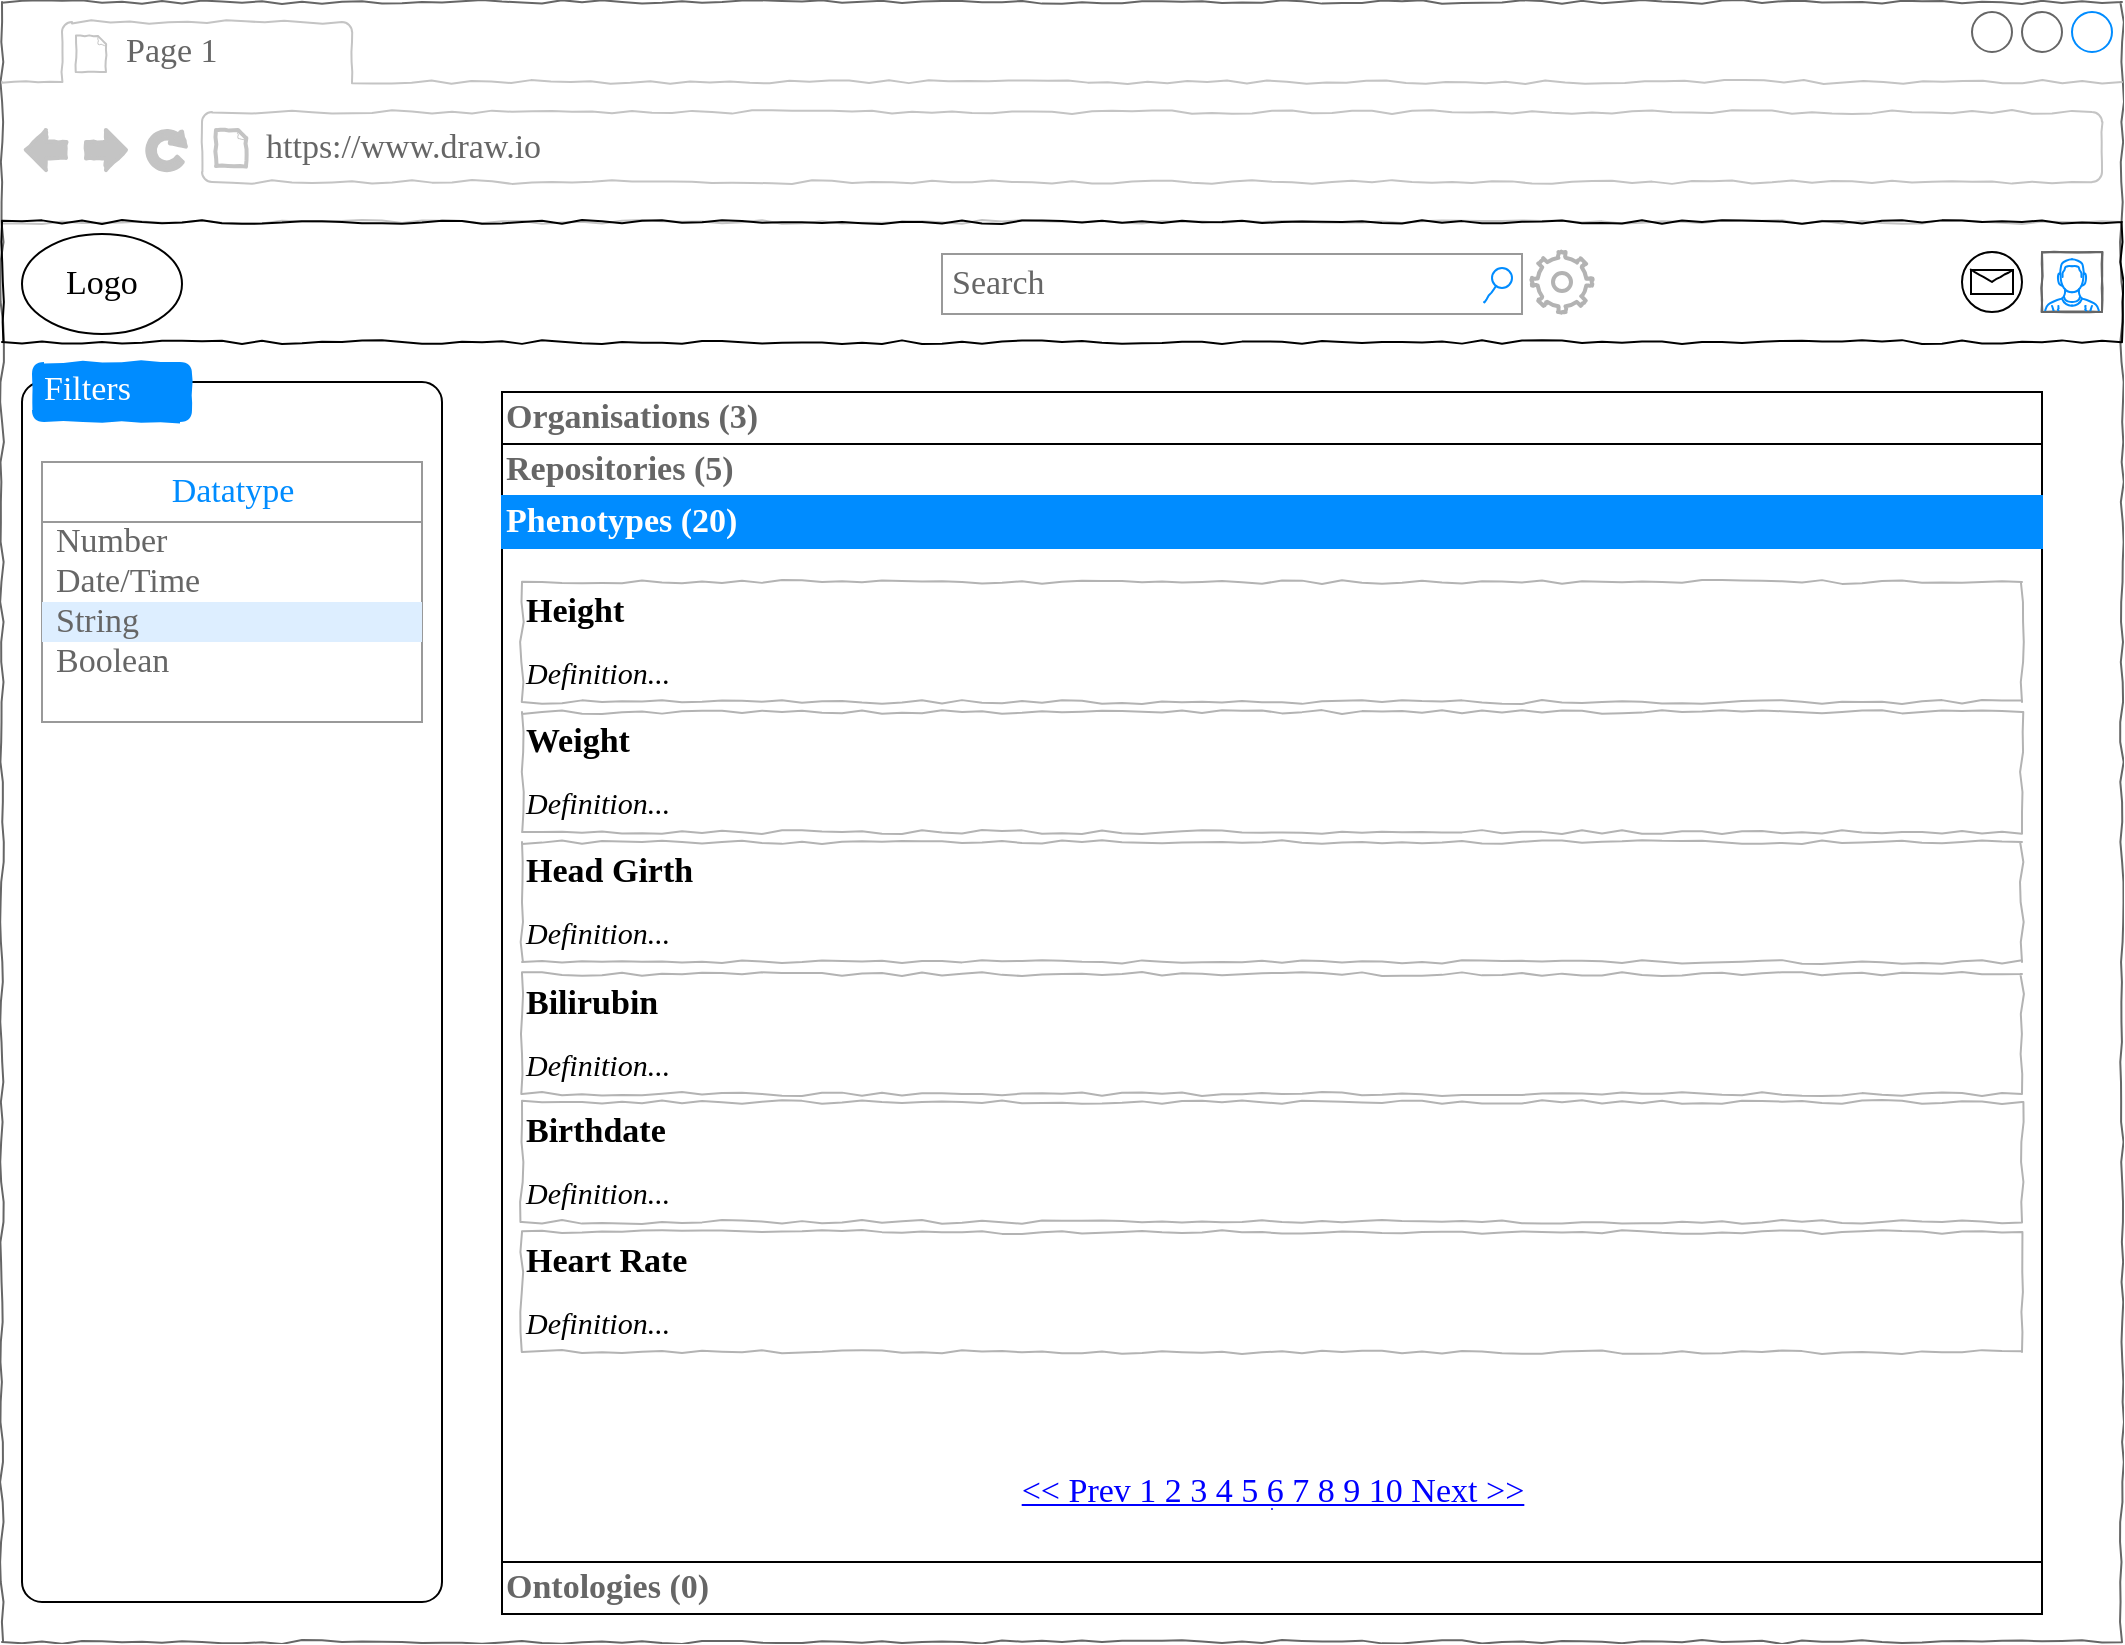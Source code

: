 <mxfile version="15.4.0" type="device"><diagram name="Page-1" id="03018318-947c-dd8e-b7a3-06fadd420f32"><mxGraphModel dx="1422" dy="810" grid="1" gridSize="10" guides="1" tooltips="1" connect="1" arrows="1" fold="1" page="1" pageScale="1" pageWidth="1100" pageHeight="850" background="none" math="0" shadow="0"><root><mxCell id="0"/><mxCell id="1" parent="0"/><mxCell id="9NFUKAFDBnaGH2cbkoem-1" value="" style="strokeWidth=1;shadow=0;dashed=0;align=left;html=1;shape=mxgraph.mockup.containers.browserWindow;rSize=0;strokeColor=#666666;strokeColor2=#008cff;strokeColor3=#c4c4c4;mainText=,;recursiveResize=0;rounded=0;comic=1;fontFamily=Verdana;fillColor=none;" vertex="1" parent="1"><mxGeometry x="20" y="10" width="1060" height="820" as="geometry"/></mxCell><mxCell id="9NFUKAFDBnaGH2cbkoem-2" value="Page 1" style="strokeWidth=1;shadow=0;dashed=0;align=center;html=1;shape=mxgraph.mockup.containers.anchor;fontSize=17;fontColor=#666666;align=left;rounded=0;comic=1;fontFamily=Verdana;fillColor=none;" vertex="1" parent="9NFUKAFDBnaGH2cbkoem-1"><mxGeometry x="60" y="12" width="110" height="26" as="geometry"/></mxCell><mxCell id="9NFUKAFDBnaGH2cbkoem-3" value="https://www.draw.io" style="strokeWidth=1;shadow=0;dashed=0;align=center;html=1;shape=mxgraph.mockup.containers.anchor;rSize=0;fontSize=17;fontColor=#666666;align=left;rounded=0;comic=1;fontFamily=Verdana;fillColor=none;" vertex="1" parent="9NFUKAFDBnaGH2cbkoem-1"><mxGeometry x="130" y="60" width="250" height="26" as="geometry"/></mxCell><mxCell id="9NFUKAFDBnaGH2cbkoem-4" value="" style="rounded=0;whiteSpace=wrap;html=1;shadow=0;comic=1;fontFamily=Verdana;strokeWidth=1;fillColor=none;" vertex="1" parent="9NFUKAFDBnaGH2cbkoem-1"><mxGeometry y="110" width="1060" height="60" as="geometry"/></mxCell><mxCell id="9NFUKAFDBnaGH2cbkoem-5" value="Logo" style="ellipse;whiteSpace=wrap;html=1;rounded=0;shadow=0;comic=1;fontFamily=Verdana;strokeWidth=1;fillColor=none;fontSize=17;" vertex="1" parent="9NFUKAFDBnaGH2cbkoem-1"><mxGeometry x="10" y="116" width="80" height="50" as="geometry"/></mxCell><mxCell id="9NFUKAFDBnaGH2cbkoem-6" value="" style="verticalLabelPosition=bottom;shadow=0;dashed=0;align=center;html=1;verticalAlign=top;strokeWidth=1;shape=mxgraph.mockup.containers.userMale;strokeColor=#666666;strokeColor2=#008cff;rounded=0;comic=1;fontFamily=Verdana;fontSize=17;fillColor=none;" vertex="1" parent="9NFUKAFDBnaGH2cbkoem-1"><mxGeometry x="1020" y="125" width="30" height="30" as="geometry"/></mxCell><mxCell id="9NFUKAFDBnaGH2cbkoem-9" value="" style="points=[[0.145,0.145,0],[0.5,0,0],[0.855,0.145,0],[1,0.5,0],[0.855,0.855,0],[0.5,1,0],[0.145,0.855,0],[0,0.5,0]];shape=mxgraph.bpmn.event;html=1;verticalLabelPosition=bottom;labelBackgroundColor=#ffffff;verticalAlign=top;align=center;perimeter=ellipsePerimeter;outlineConnect=0;aspect=fixed;outline=standard;symbol=message;rounded=0;shadow=0;comic=1;fontFamily=Verdana;fontSize=17;strokeWidth=1;fillColor=none;" vertex="1" parent="9NFUKAFDBnaGH2cbkoem-1"><mxGeometry x="980" y="125" width="30" height="30" as="geometry"/></mxCell><mxCell id="9NFUKAFDBnaGH2cbkoem-10" value="Search" style="strokeWidth=1;shadow=0;dashed=0;align=center;html=1;shape=mxgraph.mockup.forms.searchBox;strokeColor=#999999;mainText=;strokeColor2=#008cff;fontColor=#666666;fontSize=17;align=left;spacingLeft=3;rounded=0;comic=1;fontFamily=Verdana;fillColor=none;" vertex="1" parent="9NFUKAFDBnaGH2cbkoem-1"><mxGeometry x="470" y="126" width="290" height="30" as="geometry"/></mxCell><mxCell id="9NFUKAFDBnaGH2cbkoem-11" value="" style="html=1;verticalLabelPosition=bottom;align=center;labelBackgroundColor=#ffffff;verticalAlign=top;strokeWidth=2;strokeColor=#B3B3B3;shadow=0;dashed=0;shape=mxgraph.ios7.icons.settings;rounded=0;comic=1;fontFamily=Verdana;fontSize=17;fillColor=none;" vertex="1" parent="9NFUKAFDBnaGH2cbkoem-1"><mxGeometry x="765" y="125" width="30" height="30" as="geometry"/></mxCell><mxCell id="9NFUKAFDBnaGH2cbkoem-18" value="" style="strokeWidth=1;shadow=0;align=center;html=1;shape=mxgraph.mockup.containers.rrect;rSize=0;strokeColor=#000000;rounded=0;comic=1;fontFamily=Verdana;fontSize=12;fillColor=none;" vertex="1" parent="9NFUKAFDBnaGH2cbkoem-1"><mxGeometry x="250" y="195" width="770" height="611" as="geometry"/></mxCell><mxCell id="9NFUKAFDBnaGH2cbkoem-19" value="Organisations (3)" style="strokeColor=inherit;fillColor=inherit;gradientColor=inherit;strokeWidth=1;shadow=0;dashed=0;align=left;html=1;shape=mxgraph.mockup.containers.rrect;rSize=0;fontSize=17;fontColor=#666666;fontStyle=1;resizeWidth=1;rounded=0;comic=1;fontFamily=Verdana;" vertex="1" parent="9NFUKAFDBnaGH2cbkoem-18"><mxGeometry width="770" height="26" relative="1" as="geometry"/></mxCell><mxCell id="9NFUKAFDBnaGH2cbkoem-20" value="Repositories (5)" style="strokeColor=inherit;fillColor=inherit;gradientColor=inherit;strokeWidth=1;shadow=0;dashed=0;align=left;html=1;shape=mxgraph.mockup.containers.rrect;rSize=0;fontSize=17;fontColor=#666666;fontStyle=1;resizeWidth=1;rounded=0;comic=1;fontFamily=Verdana;" vertex="1" parent="9NFUKAFDBnaGH2cbkoem-18"><mxGeometry width="770" height="26" relative="1" as="geometry"><mxPoint y="26" as="offset"/></mxGeometry></mxCell><mxCell id="9NFUKAFDBnaGH2cbkoem-21" value="Phenotypes (20)" style="strokeWidth=1;shadow=0;dashed=0;align=left;html=1;shape=mxgraph.mockup.containers.rrect;rSize=0;fontSize=17;fontColor=#ffffff;fontStyle=1;fillColor=#008cff;strokeColor=#008cff;resizeWidth=1;rounded=0;comic=1;fontFamily=Verdana;" vertex="1" parent="9NFUKAFDBnaGH2cbkoem-18"><mxGeometry width="770" height="26" relative="1" as="geometry"><mxPoint y="52" as="offset"/></mxGeometry></mxCell><mxCell id="9NFUKAFDBnaGH2cbkoem-22" value="Ontologies (0)" style="strokeColor=inherit;fillColor=inherit;gradientColor=inherit;strokeWidth=1;shadow=0;dashed=0;align=left;html=1;shape=mxgraph.mockup.containers.rrect;rSize=0;fontSize=17;fontColor=#666666;fontStyle=1;resizeWidth=1;rounded=0;comic=1;fontFamily=Verdana;" vertex="1" parent="9NFUKAFDBnaGH2cbkoem-18"><mxGeometry y="1" width="770" height="26" relative="1" as="geometry"><mxPoint y="-26" as="offset"/></mxGeometry></mxCell><mxCell id="9NFUKAFDBnaGH2cbkoem-56" value="&lt;&lt; Prev 1 2 3 4 5 6 7 8 9 10 Next &gt;&gt;" style="strokeWidth=1;shadow=0;dashed=0;align=center;html=1;shape=mxgraph.mockup.navigation.pagination;linkText=;fontSize=17;fontColor=#0000ff;fontStyle=4;rounded=0;comic=1;fontFamily=Verdana;fillColor=none;" vertex="1" parent="9NFUKAFDBnaGH2cbkoem-18"><mxGeometry x="210" y="535" width="350" height="30" as="geometry"/></mxCell><mxCell id="9NFUKAFDBnaGH2cbkoem-60" value="" style="group" vertex="1" connectable="0" parent="9NFUKAFDBnaGH2cbkoem-18"><mxGeometry x="10" y="95" width="750" height="60" as="geometry"/></mxCell><mxCell id="9NFUKAFDBnaGH2cbkoem-48" value="" style="rounded=0;whiteSpace=wrap;html=1;shadow=0;comic=1;fontFamily=Verdana;fontSize=17;strokeColor=#B3B3B3;strokeWidth=1;fillColor=none;align=left;" vertex="1" parent="9NFUKAFDBnaGH2cbkoem-60"><mxGeometry width="750" height="60" as="geometry"/></mxCell><mxCell id="9NFUKAFDBnaGH2cbkoem-57" value="Height" style="text;html=1;strokeColor=none;fillColor=none;align=left;verticalAlign=middle;whiteSpace=wrap;rounded=0;shadow=0;comic=1;fontFamily=Verdana;fontSize=17;fontStyle=1" vertex="1" parent="9NFUKAFDBnaGH2cbkoem-60"><mxGeometry width="70" height="30" as="geometry"/></mxCell><mxCell id="9NFUKAFDBnaGH2cbkoem-58" value="Definition..." style="text;html=1;strokeColor=none;fillColor=none;align=left;verticalAlign=middle;whiteSpace=wrap;rounded=0;shadow=0;comic=1;fontFamily=Verdana;fontSize=15;fontStyle=2" vertex="1" parent="9NFUKAFDBnaGH2cbkoem-60"><mxGeometry y="30" width="60" height="30" as="geometry"/></mxCell><mxCell id="9NFUKAFDBnaGH2cbkoem-61" value="" style="group" vertex="1" connectable="0" parent="9NFUKAFDBnaGH2cbkoem-18"><mxGeometry x="10" y="160" width="750" height="60" as="geometry"/></mxCell><mxCell id="9NFUKAFDBnaGH2cbkoem-62" value="" style="rounded=0;whiteSpace=wrap;html=1;shadow=0;comic=1;fontFamily=Verdana;fontSize=17;strokeColor=#B3B3B3;strokeWidth=1;fillColor=none;align=left;" vertex="1" parent="9NFUKAFDBnaGH2cbkoem-61"><mxGeometry width="750" height="60" as="geometry"/></mxCell><mxCell id="9NFUKAFDBnaGH2cbkoem-63" value="Weight" style="text;html=1;strokeColor=none;fillColor=none;align=left;verticalAlign=middle;whiteSpace=wrap;rounded=0;shadow=0;comic=1;fontFamily=Verdana;fontSize=17;fontStyle=1" vertex="1" parent="9NFUKAFDBnaGH2cbkoem-61"><mxGeometry width="70" height="30" as="geometry"/></mxCell><mxCell id="9NFUKAFDBnaGH2cbkoem-64" value="Definition..." style="text;html=1;strokeColor=none;fillColor=none;align=left;verticalAlign=middle;whiteSpace=wrap;rounded=0;shadow=0;comic=1;fontFamily=Verdana;fontSize=15;fontStyle=2" vertex="1" parent="9NFUKAFDBnaGH2cbkoem-61"><mxGeometry y="30" width="60" height="30" as="geometry"/></mxCell><mxCell id="9NFUKAFDBnaGH2cbkoem-65" value="" style="group" vertex="1" connectable="0" parent="9NFUKAFDBnaGH2cbkoem-18"><mxGeometry x="10" y="225" width="750" height="60" as="geometry"/></mxCell><mxCell id="9NFUKAFDBnaGH2cbkoem-66" value="" style="rounded=0;whiteSpace=wrap;html=1;shadow=0;comic=1;fontFamily=Verdana;fontSize=17;strokeColor=#B3B3B3;strokeWidth=1;fillColor=none;align=left;" vertex="1" parent="9NFUKAFDBnaGH2cbkoem-65"><mxGeometry width="750" height="60" as="geometry"/></mxCell><mxCell id="9NFUKAFDBnaGH2cbkoem-67" value="Head Girth" style="text;html=1;strokeColor=none;fillColor=none;align=left;verticalAlign=middle;whiteSpace=wrap;rounded=0;shadow=0;comic=1;fontFamily=Verdana;fontSize=17;fontStyle=1" vertex="1" parent="9NFUKAFDBnaGH2cbkoem-65"><mxGeometry width="110" height="30" as="geometry"/></mxCell><mxCell id="9NFUKAFDBnaGH2cbkoem-68" value="Definition..." style="text;html=1;strokeColor=none;fillColor=none;align=left;verticalAlign=middle;whiteSpace=wrap;rounded=0;shadow=0;comic=1;fontFamily=Verdana;fontSize=15;fontStyle=2" vertex="1" parent="9NFUKAFDBnaGH2cbkoem-65"><mxGeometry y="30" width="60" height="30" as="geometry"/></mxCell><mxCell id="9NFUKAFDBnaGH2cbkoem-69" value="" style="group" vertex="1" connectable="0" parent="9NFUKAFDBnaGH2cbkoem-18"><mxGeometry x="10" y="291" width="750" height="60" as="geometry"/></mxCell><mxCell id="9NFUKAFDBnaGH2cbkoem-70" value="" style="rounded=0;whiteSpace=wrap;html=1;shadow=0;comic=1;fontFamily=Verdana;fontSize=17;strokeColor=#B3B3B3;strokeWidth=1;fillColor=none;align=left;" vertex="1" parent="9NFUKAFDBnaGH2cbkoem-69"><mxGeometry width="750" height="60" as="geometry"/></mxCell><mxCell id="9NFUKAFDBnaGH2cbkoem-71" value="Bilirubin" style="text;html=1;strokeColor=none;fillColor=none;align=left;verticalAlign=middle;whiteSpace=wrap;rounded=0;shadow=0;comic=1;fontFamily=Verdana;fontSize=17;fontStyle=1" vertex="1" parent="9NFUKAFDBnaGH2cbkoem-69"><mxGeometry width="70" height="30" as="geometry"/></mxCell><mxCell id="9NFUKAFDBnaGH2cbkoem-72" value="Definition..." style="text;html=1;strokeColor=none;fillColor=none;align=left;verticalAlign=middle;whiteSpace=wrap;rounded=0;shadow=0;comic=1;fontFamily=Verdana;fontSize=15;fontStyle=2" vertex="1" parent="9NFUKAFDBnaGH2cbkoem-69"><mxGeometry y="30" width="60" height="30" as="geometry"/></mxCell><mxCell id="9NFUKAFDBnaGH2cbkoem-73" value="" style="group" vertex="1" connectable="0" parent="9NFUKAFDBnaGH2cbkoem-18"><mxGeometry x="10" y="355" width="750" height="60" as="geometry"/></mxCell><mxCell id="9NFUKAFDBnaGH2cbkoem-74" value="" style="rounded=0;whiteSpace=wrap;html=1;shadow=0;comic=1;fontFamily=Verdana;fontSize=17;strokeColor=#B3B3B3;strokeWidth=1;fillColor=none;align=left;" vertex="1" parent="9NFUKAFDBnaGH2cbkoem-73"><mxGeometry width="750" height="60" as="geometry"/></mxCell><mxCell id="9NFUKAFDBnaGH2cbkoem-75" value="Birthdate" style="text;html=1;strokeColor=none;fillColor=none;align=left;verticalAlign=middle;whiteSpace=wrap;rounded=0;shadow=0;comic=1;fontFamily=Verdana;fontSize=17;fontStyle=1" vertex="1" parent="9NFUKAFDBnaGH2cbkoem-73"><mxGeometry width="70" height="30" as="geometry"/></mxCell><mxCell id="9NFUKAFDBnaGH2cbkoem-76" value="Definition..." style="text;html=1;strokeColor=none;fillColor=none;align=left;verticalAlign=middle;whiteSpace=wrap;rounded=0;shadow=0;comic=1;fontFamily=Verdana;fontSize=15;fontStyle=2" vertex="1" parent="9NFUKAFDBnaGH2cbkoem-73"><mxGeometry y="30" width="60" height="30" as="geometry"/></mxCell><mxCell id="9NFUKAFDBnaGH2cbkoem-77" value="" style="group" vertex="1" connectable="0" parent="9NFUKAFDBnaGH2cbkoem-18"><mxGeometry x="10" y="420" width="750" height="60" as="geometry"/></mxCell><mxCell id="9NFUKAFDBnaGH2cbkoem-78" value="" style="rounded=0;whiteSpace=wrap;html=1;shadow=0;comic=1;fontFamily=Verdana;fontSize=17;strokeColor=#B3B3B3;strokeWidth=1;fillColor=none;align=left;" vertex="1" parent="9NFUKAFDBnaGH2cbkoem-77"><mxGeometry width="750" height="60" as="geometry"/></mxCell><mxCell id="9NFUKAFDBnaGH2cbkoem-79" value="Heart Rate" style="text;html=1;strokeColor=none;fillColor=none;align=left;verticalAlign=middle;whiteSpace=wrap;rounded=0;shadow=0;comic=1;fontFamily=Verdana;fontSize=17;fontStyle=1" vertex="1" parent="9NFUKAFDBnaGH2cbkoem-77"><mxGeometry width="120" height="30" as="geometry"/></mxCell><mxCell id="9NFUKAFDBnaGH2cbkoem-80" value="Definition..." style="text;html=1;strokeColor=none;fillColor=none;align=left;verticalAlign=middle;whiteSpace=wrap;rounded=0;shadow=0;comic=1;fontFamily=Verdana;fontSize=15;fontStyle=2" vertex="1" parent="9NFUKAFDBnaGH2cbkoem-77"><mxGeometry y="30" width="60" height="30" as="geometry"/></mxCell><mxCell id="9NFUKAFDBnaGH2cbkoem-29" value="" style="shape=mxgraph.mockup.containers.marginRect;rectMarginTop=10;strokeColor=#000000;strokeWidth=1;rounded=0;recursiveResize=0;shadow=0;comic=1;fontFamily=Verdana;fontSize=12;fillColor=none;align=center;html=1;" vertex="1" parent="9NFUKAFDBnaGH2cbkoem-1"><mxGeometry x="10" y="180" width="210" height="620" as="geometry"/></mxCell><mxCell id="9NFUKAFDBnaGH2cbkoem-30" value="Filters" style="shape=rect;strokeColor=none;fillColor=#008cff;strokeWidth=1;dashed=0;rounded=1;arcSize=20;fontColor=#ffffff;fontSize=17;spacing=2;spacingTop=-2;align=left;autosize=1;spacingLeft=4;resizeWidth=0;resizeHeight=0;perimeter=none;shadow=0;comic=1;fontFamily=Verdana;html=1;" vertex="1" parent="9NFUKAFDBnaGH2cbkoem-29"><mxGeometry x="5" width="80" height="30" as="geometry"/></mxCell><mxCell id="9NFUKAFDBnaGH2cbkoem-37" value="" style="strokeWidth=1;shadow=0;dashed=0;align=center;html=1;shape=mxgraph.mockup.forms.rrect;rSize=0;strokeColor=#999999;fillColor=#ffffff;rounded=0;comic=1;fontFamily=Verdana;fontSize=17;" vertex="1" parent="9NFUKAFDBnaGH2cbkoem-29"><mxGeometry x="10" y="50" width="190" height="130" as="geometry"/></mxCell><mxCell id="9NFUKAFDBnaGH2cbkoem-38" value="Datatype" style="strokeWidth=1;shadow=0;dashed=0;align=center;html=1;shape=mxgraph.mockup.forms.rrect;rSize=0;strokeColor=#999999;fontColor=#008cff;fontSize=17;fillColor=#ffffff;resizeWidth=1;rounded=0;comic=1;fontFamily=Verdana;" vertex="1" parent="9NFUKAFDBnaGH2cbkoem-37"><mxGeometry width="190" height="30" relative="1" as="geometry"/></mxCell><mxCell id="9NFUKAFDBnaGH2cbkoem-39" value="Number" style="strokeWidth=1;shadow=0;dashed=0;align=center;html=1;shape=mxgraph.mockup.forms.anchor;fontSize=17;fontColor=#666666;align=left;spacingLeft=5;resizeWidth=1;rounded=0;comic=1;fontFamily=Verdana;fillColor=none;" vertex="1" parent="9NFUKAFDBnaGH2cbkoem-37"><mxGeometry width="190" height="20" relative="1" as="geometry"><mxPoint y="30" as="offset"/></mxGeometry></mxCell><mxCell id="9NFUKAFDBnaGH2cbkoem-40" value="Date/Time" style="strokeWidth=1;shadow=0;dashed=0;align=center;html=1;shape=mxgraph.mockup.forms.anchor;fontSize=17;fontColor=#666666;align=left;spacingLeft=5;resizeWidth=1;rounded=0;comic=1;fontFamily=Verdana;fillColor=none;" vertex="1" parent="9NFUKAFDBnaGH2cbkoem-37"><mxGeometry width="190" height="20" relative="1" as="geometry"><mxPoint y="50" as="offset"/></mxGeometry></mxCell><mxCell id="9NFUKAFDBnaGH2cbkoem-41" value="String" style="strokeWidth=1;shadow=0;dashed=0;align=center;html=1;shape=mxgraph.mockup.forms.rrect;rSize=0;fontSize=17;fontColor=#666666;align=left;spacingLeft=5;fillColor=#ddeeff;strokeColor=none;resizeWidth=1;rounded=0;comic=1;fontFamily=Verdana;" vertex="1" parent="9NFUKAFDBnaGH2cbkoem-37"><mxGeometry width="190" height="20" relative="1" as="geometry"><mxPoint y="70" as="offset"/></mxGeometry></mxCell><mxCell id="9NFUKAFDBnaGH2cbkoem-42" value="Boolean" style="strokeWidth=1;shadow=0;dashed=0;align=center;html=1;shape=mxgraph.mockup.forms.anchor;fontSize=17;fontColor=#666666;align=left;spacingLeft=5;resizeWidth=1;rounded=0;comic=1;fontFamily=Verdana;fillColor=none;" vertex="1" parent="9NFUKAFDBnaGH2cbkoem-37"><mxGeometry width="190" height="20" relative="1" as="geometry"><mxPoint y="90" as="offset"/></mxGeometry></mxCell></root></mxGraphModel></diagram></mxfile>